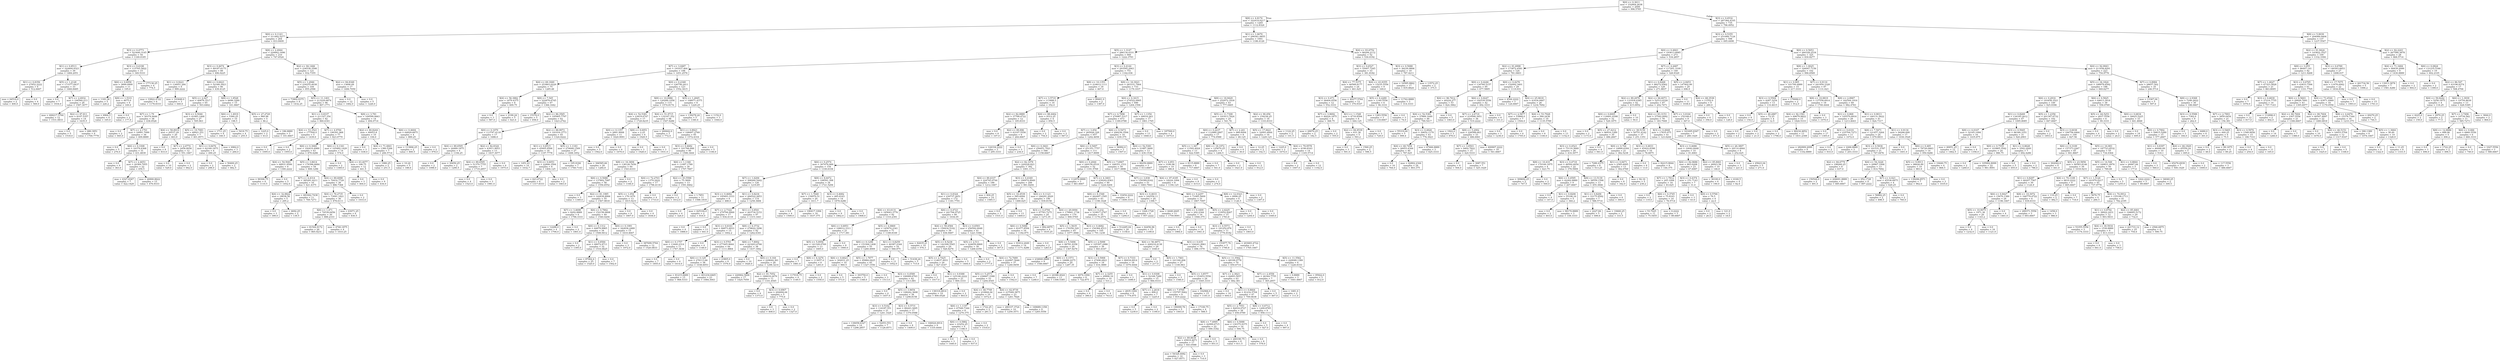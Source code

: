 digraph Tree {
node [shape=box] ;
0 [label="X[0] <= 0.3611\nmse = 332804.2638\nsamples = 2000\nvalue = 996.5785"] ;
1 [label="X[8] <= 4.8174\nmse = 322419.0217\nsamples = 1265\nvalue = 1112.8324"] ;
0 -> 1 [labeldistance=2.5, labelangle=45, headlabel="True"] ;
2 [label="X[0] <= 0.1143\nmse = 311482.5277\nsamples = 264\nvalue = 833.8409"] ;
1 -> 2 ;
3 [label="X[3] <= 0.4773\nmse = 523440.3145\nsamples = 54\nvalue = 1169.0185"] ;
2 -> 3 ;
4 [label="X[1] <= 0.8513\nmse = 322604.9323\nsamples = 39\nvalue = 1484.2051"] ;
3 -> 4 ;
5 [label="X[1] <= 0.8356\nmse = 27852.2222\nsamples = 6\nvalue = 512.6667"] ;
4 -> 5 ;
6 [label="mse = 64516.0\nsamples = 2\nvalue = 400.0"] ;
5 -> 6 ;
7 [label="mse = 0.0\nsamples = 4\nvalue = 569.0"] ;
5 -> 7 ;
8 [label="X[5] <= 1.2128\nmse = 173377.6437\nsamples = 33\nvalue = 1660.8485"] ;
4 -> 8 ;
9 [label="mse = 0.0\nsamples = 7\nvalue = 1934.0"] ;
8 -> 9 ;
10 [label="X[7] <= 2.6932\nmse = 194560.213\nsamples = 26\nvalue = 1587.3077"] ;
8 -> 10 ;
11 [label="mse = 406217.5764\nsamples = 12\nvalue = 1531.0833"] ;
10 -> 11 ;
12 [label="X[2] <= 87.811\nmse = 8107.5357\nsamples = 14\nvalue = 1635.5"] ;
10 -> 12 ;
13 [label="mse = 0.0\nsamples = 5\nvalue = 1518.0"] ;
12 -> 13 ;
14 [label="mse = 680.3951\nsamples = 9\nvalue = 1700.7778"] ;
12 -> 14 ;
15 [label="X[3] <= 0.6198\nmse = 115765.5822\nsamples = 15\nvalue = 349.5333"] ;
3 -> 15 ;
16 [label="X[6] <= 0.6958\nmse = 3899.0909\nsamples = 11\nvalue = 195.0"] ;
15 -> 16 ;
17 [label="mse = 1183.36\nsamples = 5\nvalue = 226.2"] ;
16 -> 17 ;
18 [label="X[8] <= 1.5331\nmse = 4675.0\nsamples = 6\nvalue = 169.0"] ;
16 -> 18 ;
19 [label="mse = 6964.5\nsamples = 4\nvalue = 165.0"] ;
18 -> 19 ;
20 [label="mse = 0.0\nsamples = 2\nvalue = 177.0"] ;
18 -> 20 ;
21 [label="mse = 177130.25\nsamples = 4\nvalue = 774.5"] ;
15 -> 21 ;
22 [label="X[8] <= 2.4944\nmse = 220662.1696\nsamples = 210\nvalue = 747.6524"] ;
2 -> 22 ;
23 [label="X[3] <= 0.4674\nmse = 89187.6175\nsamples = 89\nvalue = 496.0225"] ;
22 -> 23 ;
24 [label="X[1] <= 0.9221\nmse = 134951.284\nsamples = 9\nvalue = 999.2222"] ;
23 -> 24 ;
25 [label="mse = 33822.4722\nsamples = 6\nvalue = 1178.8333"] ;
24 -> 25 ;
26 [label="mse = 143648.0\nsamples = 3\nvalue = 640.0"] ;
24 -> 26 ;
27 [label="X[6] <= 0.6623\nmse = 52348.3923\nsamples = 80\nvalue = 439.4125"] ;
23 -> 27 ;
28 [label="X[5] <= 2.627\nmse = 40878.3517\nsamples = 65\nvalue = 503.6462"] ;
27 -> 28 ;
29 [label="X[7] <= 1.79\nmse = 30374.9446\nsamples = 38\nvalue = 438.0526"] ;
28 -> 29 ;
30 [label="mse = 0.0\nsamples = 2\nvalue = 945.0"] ;
29 -> 30 ;
31 [label="X[7] <= 2.1701\nmse = 16991.7099\nsamples = 36\nvalue = 409.8889"] ;
29 -> 31 ;
32 [label="mse = 0.0\nsamples = 5\nvalue = 276.0"] ;
31 -> 32 ;
33 [label="X[6] <= 0.3308\nmse = 16374.6368\nsamples = 31\nvalue = 431.4839"] ;
31 -> 33 ;
34 [label="mse = 0.0\nsamples = 9\nvalue = 363.0"] ;
33 -> 34 ;
35 [label="X[7] <= 2.4653\nmse = 20369.7955\nsamples = 22\nvalue = 459.5"] ;
33 -> 35 ;
36 [label="mse = 4327.8367\nsamples = 7\nvalue = 422.1429"] ;
35 -> 36 ;
37 [label="mse = 26900.8622\nsamples = 15\nvalue = 476.9333"] ;
35 -> 37 ;
38 [label="X[3] <= 0.5046\nmse = 41083.1468\nsamples = 27\nvalue = 595.963"] ;
28 -> 38 ;
39 [label="X[4] <= 58.8919\nmse = 20537.29\nsamples = 20\nvalue = 663.9"] ;
38 -> 39 ;
40 [label="mse = 0.0\nsamples = 8\nvalue = 833.0"] ;
39 -> 40 ;
41 [label="X[7] <= 2.6774\nmse = 2456.8056\nsamples = 12\nvalue = 551.1667"] ;
39 -> 41 ;
42 [label="mse = 0.0\nsamples = 10\nvalue = 529.0"] ;
41 -> 42 ;
43 [label="mse = 0.0\nsamples = 2\nvalue = 662.0"] ;
41 -> 43 ;
44 [label="X[5] <= 19.7083\nmse = 48921.551\nsamples = 7\nvalue = 401.8571"] ;
38 -> 44 ;
45 [label="X[1] <= 0.8476\nmse = 62160.1875\nsamples = 4\nvalue = 490.25"] ;
44 -> 45 ;
46 [label="mse = 0.0\nsamples = 2\nvalue = 298.0"] ;
45 -> 46 ;
47 [label="mse = 50400.25\nsamples = 2\nvalue = 682.5"] ;
45 -> 47 ;
48 [label="mse = 6962.0\nsamples = 3\nvalue = 284.0"] ;
44 -> 48 ;
49 [label="X[8] <= 1.8528\nmse = 6696.3289\nsamples = 15\nvalue = 161.0667"] ;
27 -> 49 ;
50 [label="X[6] <= 1.4919\nmse = 5360.25\nsamples = 10\nvalue = 198.5"] ;
49 -> 50 ;
51 [label="mse = 1711.25\nsamples = 6\nvalue = 160.5"] ;
50 -> 51 ;
52 [label="mse = 5418.75\nsamples = 4\nvalue = 255.5"] ;
50 -> 52 ;
53 [label="X[5] <= 27.2729\nmse = 960.96\nsamples = 5\nvalue = 86.2"] ;
49 -> 53 ;
54 [label="mse = 1225.0\nsamples = 2\nvalue = 63.0"] ;
53 -> 54 ;
55 [label="mse = 186.8889\nsamples = 3\nvalue = 101.6667"] ;
53 -> 55 ;
56 [label="X[2] <= 94.1466\nmse = 236538.3598\nsamples = 121\nvalue = 932.7355"] ;
22 -> 56 ;
57 [label="X[5] <= 1.2946\nmse = 230255.4038\nsamples = 104\nvalue = 855.2596"] ;
56 -> 57 ;
58 [label="mse = 73902.9375\nsamples = 8\nvalue = 1432.25"] ;
57 -> 58 ;
59 [label="X[5] <= 11.1401\nmse = 213229.6874\nsamples = 96\nvalue = 807.1771"] ;
57 -> 59 ;
60 [label="X[1] <= 0.8337\nmse = 211327.354\nsamples = 82\nvalue = 860.6341"] ;
59 -> 60 ;
61 [label="X[4] <= 53.3521\nmse = 177504.0\nsamples = 5\nvalue = 1439.0"] ;
60 -> 61 ;
62 [label="mse = 0.0\nsamples = 3\nvalue = 1095.0"] ;
61 -> 62 ;
63 [label="mse = 0.0\nsamples = 2\nvalue = 1955.0"] ;
61 -> 63 ;
64 [label="X[7] <= 4.9784\nmse = 190391.968\nsamples = 77\nvalue = 823.0779"] ;
60 -> 64 ;
65 [label="X[6] <= 0.3069\nmse = 192410.4989\nsamples = 63\nvalue = 878.4286"] ;
64 -> 65 ;
66 [label="X[4] <= 54.5041\nmse = 68931.9506\nsamples = 9\nvalue = 1300.2222"] ;
65 -> 66 ;
67 [label="mse = 90306.75\nsamples = 4\nvalue = 1110.5"] ;
66 -> 67 ;
68 [label="mse = 0.0\nsamples = 5\nvalue = 1452.0"] ;
66 -> 68 ;
69 [label="X[5] <= 3.8614\nmse = 178396.6684\nsamples = 54\nvalue = 808.1296"] ;
65 -> 69 ;
70 [label="X[7] <= 4.4314\nmse = 385281.6211\nsamples = 16\nvalue = 621.4375"] ;
69 -> 70 ;
71 [label="X[4] <= 32.8822\nmse = 18038.56\nsamples = 5\nvalue = 295.2"] ;
70 -> 71 ;
72 [label="mse = 0.0\nsamples = 3\nvalue = 399.0"] ;
71 -> 72 ;
73 [label="mse = 4692.25\nsamples = 2\nvalue = 139.5"] ;
71 -> 73 ;
74 [label="mse = 481842.7438\nsamples = 11\nvalue = 769.7273"] ;
70 -> 74 ;
75 [label="X[4] <= 89.6098\nmse = 70432.7729\nsamples = 38\nvalue = 886.7368"] ;
69 -> 75 ;
76 [label="X[4] <= 76.2735\nmse = 73091.1821\nsamples = 36\nvalue = 878.6111"] ;
75 -> 76 ;
77 [label="X[6] <= 1.471\nmse = 74539.6456\nsamples = 30\nvalue = 888.2333"] ;
76 -> 77 ;
78 [label="mse = 81544.9172\nsamples = 26\nvalue = 865.9231"] ;
77 -> 78 ;
79 [label="mse = 4740.1875\nsamples = 4\nvalue = 1033.25"] ;
77 -> 79 ;
80 [label="mse = 63071.25\nsamples = 6\nvalue = 830.5"] ;
76 -> 80 ;
81 [label="mse = 0.0\nsamples = 2\nvalue = 1033.0"] ;
75 -> 81 ;
82 [label="X[6] <= 0.1341\nmse = 105482.1429\nsamples = 14\nvalue = 574.0"] ;
64 -> 82 ;
83 [label="mse = 0.0\nsamples = 2\nvalue = 1369.0"] ;
82 -> 83 ;
84 [label="X[4] <= 63.4077\nmse = 168.75\nsamples = 12\nvalue = 441.5"] ;
82 -> 84 ;
85 [label="mse = 0.0\nsamples = 3\nvalue = 464.0"] ;
84 -> 85 ;
86 [label="mse = 0.0\nsamples = 9\nvalue = 434.0"] ;
84 -> 86 ;
87 [label="X[8] <= 3.781\nmse = 109599.0663\nsamples = 14\nvalue = 494.0714"] ;
59 -> 87 ;
88 [label="X[2] <= 80.8244\nmse = 40053.8\nsamples = 10\nvalue = 336.0"] ;
87 -> 88 ;
89 [label="mse = 0.0\nsamples = 3\nvalue = 638.0"] ;
88 -> 89 ;
90 [label="X[4] <= 71.6841\nmse = 1380.5306\nsamples = 7\nvalue = 206.5714"] ;
88 -> 90 ;
91 [label="mse = 1980.25\nsamples = 2\nvalue = 251.5"] ;
90 -> 91 ;
92 [label="mse = 10.24\nsamples = 5\nvalue = 188.6"] ;
90 -> 92 ;
93 [label="X[6] <= 0.4604\nmse = 64829.6875\nsamples = 4\nvalue = 889.25"] ;
87 -> 93 ;
94 [label="mse = 113906.25\nsamples = 2\nvalue = 800.5"] ;
93 -> 94 ;
95 [label="mse = 0.0\nsamples = 2\nvalue = 978.0"] ;
93 -> 95 ;
96 [label="X[2] <= 94.8348\nmse = 13606.09\nsamples = 17\nvalue = 1406.7059"] ;
56 -> 96 ;
97 [label="mse = 0.0\nsamples = 12\nvalue = 1482.0"] ;
96 -> 97 ;
98 [label="mse = 0.0\nsamples = 5\nvalue = 1226.0"] ;
96 -> 98 ;
99 [label="X[1] <= 1.0679\nmse = 299361.0855\nsamples = 1001\nvalue = 1186.4126"] ;
1 -> 99 ;
100 [label="X[5] <= 1.3147\nmse = 286134.0331\nsamples = 949\nvalue = 1222.3793"] ;
99 -> 100 ;
101 [label="X[7] <= 3.0487\nmse = 191637.464\nsamples = 198\nvalue = 1451.2576"] ;
100 -> 101 ;
102 [label="X[4] <= 69.1849\nmse = 253803.0229\nsamples = 75\nvalue = 1285.48"] ;
101 -> 102 ;
103 [label="X[4] <= 56.3882\nmse = 1679.4375\nsamples = 8\nvalue = 609.75"] ;
102 -> 103 ;
104 [label="mse = 0.0\nsamples = 3\nvalue = 587.0"] ;
103 -> 104 ;
105 [label="mse = 2190.24\nsamples = 5\nvalue = 623.4"] ;
103 -> 105 ;
106 [label="X[8] <= 7.545\nmse = 222876.6745\nsamples = 67\nvalue = 1366.1642"] ;
102 -> 106 ;
107 [label="mse = 15376.0\nsamples = 5\nvalue = 658.0"] ;
106 -> 107 ;
108 [label="X[2] <= 86.3565\nmse = 195905.7797\nsamples = 62\nvalue = 1423.2742"] ;
106 -> 108 ;
109 [label="X[0] <= 0.1979\nmse = 113747.4118\nsamples = 17\nvalue = 1686.0"] ;
108 -> 109 ;
110 [label="X[4] <= 89.6595\nmse = 24489.1875\nsamples = 4\nvalue = 1194.25"] ;
109 -> 110 ;
111 [label="mse = 0.0\nsamples = 2\nvalue = 1098.0"] ;
110 -> 111 ;
112 [label="mse = 30450.25\nsamples = 2\nvalue = 1290.5"] ;
110 -> 112 ;
113 [label="X[2] <= 82.8324\nmse = 43911.9053\nsamples = 13\nvalue = 1837.3077"] ;
109 -> 113 ;
114 [label="X[4] <= 89.6595\nmse = 51370.7755\nsamples = 7\nvalue = 1719.2857"] ;
113 -> 114 ;
115 [label="mse = 0.0\nsamples = 4\nvalue = 1523.0"] ;
114 -> 115 ;
116 [label="mse = 0.0\nsamples = 3\nvalue = 1981.0"] ;
114 -> 116 ;
117 [label="mse = 0.0\nsamples = 6\nvalue = 1975.0"] ;
113 -> 117 ;
118 [label="X[2] <= 88.9973\nmse = 191016.3773\nsamples = 45\nvalue = 1324.0222"] ;
108 -> 118 ;
119 [label="X[1] <= 0.8515\nmse = 45005.9506\nsamples = 18\nvalue = 1197.7778"] ;
118 -> 119 ;
120 [label="mse = 1451.61\nsamples = 10\nvalue = 1032.7"] ;
119 -> 120 ;
121 [label="X[3] <= 0.6053\nmse = 22806.3594\nsamples = 8\nvalue = 1404.125"] ;
119 -> 121 ;
122 [label="mse = 623.4722\nsamples = 6\nvalue = 1317.8333"] ;
121 -> 122 ;
123 [label="mse = 0.0\nsamples = 2\nvalue = 1663.0"] ;
121 -> 123 ;
124 [label="X[5] <= 1.1183\nmse = 270648.1509\nsamples = 27\nvalue = 1408.1852"] ;
118 -> 124 ;
125 [label="mse = 195.9184\nsamples = 7\nvalue = 1760.7143"] ;
124 -> 125 ;
126 [label="mse = 306585.66\nsamples = 20\nvalue = 1284.8"] ;
124 -> 126 ;
127 [label="X[0] <= 0.2348\nmse = 126756.2411\nsamples = 123\nvalue = 1552.3415"] ;
101 -> 127 ;
128 [label="X[8] <= 10.0986\nmse = 120289.1058\nsamples = 115\nvalue = 1574.8174"] ;
127 -> 128 ;
129 [label="X[4] <= 52.5381\nmse = 23619.6747\nsamples = 17\nvalue = 1729.8235"] ;
128 -> 129 ;
130 [label="X[0] <= 0.1357\nmse = 2891.9008\nsamples = 11\nvalue = 1620.9091"] ;
129 -> 130 ;
131 [label="mse = 0.0\nsamples = 5\nvalue = 1562.0"] ;
130 -> 131 ;
132 [label="mse = 0.0\nsamples = 6\nvalue = 1670.0"] ;
130 -> 132 ;
133 [label="X[8] <= 9.6951\nmse = 2.25\nsamples = 6\nvalue = 1929.5"] ;
129 -> 133 ;
134 [label="mse = 0.0\nsamples = 3\nvalue = 1928.0"] ;
133 -> 134 ;
135 [label="mse = 0.0\nsamples = 3\nvalue = 1931.0"] ;
133 -> 135 ;
136 [label="X[4] <= 51.9715\nmse = 132167.352\nsamples = 98\nvalue = 1547.9286"] ;
128 -> 136 ;
137 [label="mse = 260642.0\nsamples = 3\nvalue = 772.0"] ;
136 -> 137 ;
138 [label="X[1] <= 0.8923\nmse = 108497.2769\nsamples = 95\nvalue = 1572.4316"] ;
136 -> 138 ;
139 [label="X[3] <= 0.4682\nmse = 101766.848\nsamples = 90\nvalue = 1598.3444"] ;
138 -> 139 ;
140 [label="X[8] <= 16.3694\nmse = 138126.7656\nsamples = 60\nvalue = 1543.6333"] ;
139 -> 140 ;
141 [label="X[6] <= 0.5088\nmse = 137802.7087\nsamples = 58\nvalue = 1556.6552"] ;
140 -> 141 ;
142 [label="mse = 0.0\nsamples = 3\nvalue = 1349.0"] ;
141 -> 142 ;
143 [label="X[2] <= 81.1985\nmse = 142838.8906\nsamples = 55\nvalue = 1567.9818"] ;
141 -> 143 ;
144 [label="X[7] <= 3.4698\nmse = 8202.8889\nsamples = 6\nvalue = 1796.3333"] ;
143 -> 144 ;
145 [label="mse = 12288.0\nsamples = 4\nvalue = 1794.0"] ;
144 -> 145 ;
146 [label="mse = 0.0\nsamples = 2\nvalue = 1801.0"] ;
144 -> 146 ;
147 [label="X[6] <= 0.7862\nmse = 152158.0608\nsamples = 49\nvalue = 1540.0204"] ;
143 -> 147 ;
148 [label="X[0] <= 0.1312\nmse = 64879.9965\nsamples = 34\nvalue = 1508.9412"] ;
147 -> 148 ;
149 [label="mse = 0.0\nsamples = 2\nvalue = 1395.0"] ;
148 -> 149 ;
150 [label="X[1] <= 0.8584\nmse = 68072.8711\nsamples = 32\nvalue = 1516.0625"] ;
148 -> 150 ;
151 [label="mse = 87062.4\nsamples = 25\nvalue = 1520.0"] ;
150 -> 151 ;
152 [label="mse = 0.0\nsamples = 7\nvalue = 1502.0"] ;
150 -> 152 ;
153 [label="X[0] <= 0.1991\nmse = 342836.2489\nsamples = 15\nvalue = 1610.4667"] ;
147 -> 153 ;
154 [label="mse = 0.0\nsamples = 3\nvalue = 1972.0"] ;
153 -> 154 ;
155 [label="mse = 387699.5764\nsamples = 12\nvalue = 1520.0833"] ;
153 -> 155 ;
156 [label="mse = 0.0\nsamples = 2\nvalue = 1166.0"] ;
140 -> 156 ;
157 [label="X[6] <= 1.1346\nmse = 11087.1789\nsamples = 30\nvalue = 1707.7667"] ;
139 -> 157 ;
158 [label="X[4] <= 72.2703\nmse = 1374.2422\nsamples = 17\nvalue = 1796.4118"] ;
157 -> 158 ;
159 [label="X[5] <= 1.054\nmse = 179.1479\nsamples = 13\nvalue = 1815.9231"] ;
158 -> 159 ;
160 [label="mse = 0.0\nsamples = 9\nvalue = 1807.0"] ;
159 -> 160 ;
161 [label="mse = 0.0\nsamples = 4\nvalue = 1836.0"] ;
159 -> 161 ;
162 [label="mse = 0.0\nsamples = 4\nvalue = 1733.0"] ;
158 -> 162 ;
163 [label="X[2] <= 93.5596\nmse = 75.3609\nsamples = 13\nvalue = 1591.8462"] ;
157 -> 163 ;
164 [label="mse = 0.0\nsamples = 2\nvalue = 1612.0"] ;
163 -> 164 ;
165 [label="mse = 1.7851\nsamples = 11\nvalue = 1588.1818"] ;
163 -> 165 ;
166 [label="mse = 0.0\nsamples = 5\nvalue = 1106.0"] ;
138 -> 166 ;
167 [label="X[5] <= 1.2845\nmse = 108071.4375\nsamples = 8\nvalue = 1229.25"] ;
127 -> 167 ;
168 [label="mse = 139278.24\nsamples = 5\nvalue = 1340.4"] ;
167 -> 168 ;
169 [label="mse = 1152.0\nsamples = 3\nvalue = 1044.0"] ;
167 -> 169 ;
170 [label="X[3] <= 0.4144\nmse = 293595.2943\nsamples = 751\nvalue = 1162.036"] ;
100 -> 170 ;
171 [label="X[8] <= 10.1353\nmse = 216612.1111\nsamples = 18\nvalue = 467.0"] ;
170 -> 171 ;
172 [label="X[7] <= 3.5719\nmse = 113488.5\nsamples = 16\nvalue = 352.0"] ;
171 -> 172 ;
173 [label="X[2] <= 82.0889\nmse = 37768.4722\nsamples = 12\nvalue = 185.8333"] ;
172 -> 173 ;
174 [label="mse = 0.0\nsamples = 6\nvalue = 107.0"] ;
173 -> 174 ;
175 [label="X[2] <= 89.896\nmse = 63107.5556\nsamples = 6\nvalue = 264.6667"] ;
173 -> 175 ;
176 [label="mse = 124334.2222\nsamples = 3\nvalue = 295.3333"] ;
175 -> 176 ;
177 [label="mse = 0.0\nsamples = 3\nvalue = 234.0"] ;
175 -> 177 ;
178 [label="X[4] <= 88.4462\nmse = 9312.25\nsamples = 4\nvalue = 850.5"] ;
172 -> 178 ;
179 [label="mse = 0.0\nsamples = 2\nvalue = 754.0"] ;
178 -> 179 ;
180 [label="mse = 0.0\nsamples = 2\nvalue = 947.0"] ;
178 -> 180 ;
181 [label="mse = 89401.0\nsamples = 2\nvalue = 1387.0"] ;
171 -> 181 ;
182 [label="X[8] <= 16.3023\nmse = 283331.7464\nsamples = 733\nvalue = 1179.1037"] ;
170 -> 182 ;
183 [label="X[0] <= 0.3415\nmse = 274522.0905\nsamples = 690\nvalue = 1204.1594"] ;
182 -> 183 ;
184 [label="X[7] <= 4.7896\nmse = 270987.5317\nsamples = 673\nvalue = 1189.0788"] ;
183 -> 184 ;
185 [label="X[7] <= 3.454\nmse = 265026.328\nsamples = 657\nvalue = 1202.4658"] ;
184 -> 185 ;
186 [label="X[6] <= 0.3643\nmse = 256451.7021\nsamples = 546\nvalue = 1158.6667"] ;
185 -> 186 ;
187 [label="X[6] <= 0.2574\nmse = 307476.069\nsamples = 154\nvalue = 1330.6104"] ;
186 -> 187 ;
188 [label="X[7] <= 1.6294\nmse = 308260.5442\nsamples = 120\nvalue = 1219.85"] ;
187 -> 188 ;
189 [label="X[3] <= 0.4682\nmse = 195493.3333\nsamples = 6\nvalue = 488.0"] ;
188 -> 189 ;
190 [label="mse = 0.0\nsamples = 4\nvalue = 324.0"] ;
189 -> 190 ;
191 [label="mse = 425104.0\nsamples = 2\nvalue = 816.0"] ;
189 -> 191 ;
192 [label="X[1] <= 0.8234\nmse = 284522.2853\nsamples = 114\nvalue = 1258.3684"] ;
188 -> 192 ;
193 [label="X[7] <= 2.7322\nmse = 279794.0069\nsamples = 17\nvalue = 934.4118"] ;
192 -> 193 ;
194 [label="mse = 0.0\nsamples = 4\nvalue = 1888.0"] ;
193 -> 194 ;
195 [label="mse = 0.0\nsamples = 13\nvalue = 641.0"] ;
193 -> 195 ;
196 [label="X[1] <= 0.8541\nmse = 263734.5153\nsamples = 97\nvalue = 1315.1443"] ;
192 -> 196 ;
197 [label="X[3] <= 0.6163\nmse = 84873.4933\nsamples = 15\nvalue = 1602.2"] ;
196 -> 197 ;
198 [label="X[0] <= 0.1757\nmse = 13440.2314\nsamples = 11\nvalue = 1767.3636"] ;
197 -> 198 ;
199 [label="mse = 0.0\nsamples = 7\nvalue = 1855.0"] ;
198 -> 199 ;
200 [label="mse = 0.0\nsamples = 4\nvalue = 1614.0"] ;
198 -> 200 ;
201 [label="mse = 0.0\nsamples = 4\nvalue = 1148.0"] ;
197 -> 201 ;
202 [label="X[8] <= 6.3732\nmse = 278622.3296\nsamples = 82\nvalue = 1262.6341"] ;
196 -> 202 ;
203 [label="X[3] <= 0.5761\nmse = 277445.9644\nsamples = 44\nvalue = 1111.8864"] ;
202 -> 203 ;
204 [label="X[6] <= 0.129\nmse = 278113.66\nsamples = 38\nvalue = 1038.6053"] ;
203 -> 204 ;
205 [label="mse = 81215.8489\nsamples = 15\nvalue = 968.5333"] ;
204 -> 205 ;
206 [label="mse = 401234.6465\nsamples = 23\nvalue = 1084.3043"] ;
204 -> 206 ;
207 [label="mse = 23805.0\nsamples = 6\nvalue = 1576.0"] ;
203 -> 207 ;
208 [label="X[8] <= 7.8002\nmse = 223203.6766\nsamples = 38\nvalue = 1437.1842"] ;
202 -> 208 ;
209 [label="mse = 0.0\nsamples = 10\nvalue = 1826.0"] ;
208 -> 209 ;
210 [label="X[0] <= 0.164\nmse = 229644.361\nsamples = 28\nvalue = 1298.3214"] ;
208 -> 210 ;
211 [label="mse = 220062.5606\nsamples = 17\nvalue = 1425.7059"] ;
210 -> 211 ;
212 [label="X[2] <= 81.7052\nmse = 180618.2479\nsamples = 11\nvalue = 1101.4545"] ;
210 -> 212 ;
213 [label="mse = 0.0\nsamples = 6\nvalue = 1373.0"] ;
212 -> 213 ;
214 [label="X[3] <= 0.6967\nmse = 202694.64\nsamples = 5\nvalue = 775.6"] ;
212 -> 214 ;
215 [label="mse = 0.0\nsamples = 3\nvalue = 408.0"] ;
214 -> 215 ;
216 [label="mse = 0.0\nsamples = 2\nvalue = 1327.0"] ;
214 -> 216 ;
217 [label="X[8] <= 8.6472\nmse = 108591.308\nsamples = 34\nvalue = 1721.5294"] ;
187 -> 217 ;
218 [label="X[7] <= 1.7648\nmse = 154970.51\nsamples = 20\nvalue = 1611.7"] ;
217 -> 218 ;
219 [label="mse = 0.0\nsamples = 4\nvalue = 1509.0"] ;
218 -> 219 ;
220 [label="mse = 190417.1094\nsamples = 16\nvalue = 1637.375"] ;
218 -> 220 ;
221 [label="X[3] <= 0.4682\nmse = 485.8163\nsamples = 14\nvalue = 1878.4286"] ;
217 -> 221 ;
222 [label="mse = 0.0\nsamples = 9\nvalue = 1862.0"] ;
221 -> 222 ;
223 [label="mse = 0.0\nsamples = 5\nvalue = 1908.0"] ;
221 -> 223 ;
224 [label="X[2] <= 82.1078\nmse = 220228.823\nsamples = 392\nvalue = 1091.1173"] ;
186 -> 224 ;
225 [label="X[4] <= 89.4337\nmse = 224745.0744\nsamples = 186\nvalue = 1212.1667"] ;
224 -> 225 ;
226 [label="X[1] <= 0.8324\nmse = 230737.2651\nsamples = 172\nvalue = 1181.7791"] ;
225 -> 226 ;
227 [label="X[4] <= 63.6131\nmse = 185643.3776\nsamples = 92\nvalue = 1310.2391"] ;
226 -> 227 ;
228 [label="X[6] <= 0.6953\nmse = 108012.3311\nsamples = 21\nvalue = 1717.381"] ;
227 -> 228 ;
229 [label="X[5] <= 5.0956\nmse = 141329.0769\nsamples = 13\nvalue = 1605.0"] ;
228 -> 229 ;
230 [label="mse = 0.0\nsamples = 7\nvalue = 1881.0"] ;
229 -> 230 ;
231 [label="X[8] <= 6.3276\nmse = 113657.0\nsamples = 6\nvalue = 1283.0"] ;
229 -> 231 ;
232 [label="mse = 117018.75\nsamples = 4\nvalue = 1149.5"] ;
231 -> 232 ;
233 [label="mse = 0.0\nsamples = 2\nvalue = 1550.0"] ;
231 -> 233 ;
234 [label="mse = 0.0\nsamples = 8\nvalue = 1900.0"] ;
228 -> 234 ;
235 [label="X[5] <= 4.0869\nmse = 145074.2341\nsamples = 71\nvalue = 1189.8169"] ;
227 -> 235 ;
236 [label="X[0] <= 0.1296\nmse = 153364.1408\nsamples = 55\nvalue = 1260.4909"] ;
235 -> 236 ;
237 [label="X[6] <= 0.6623\nmse = 302031.25\nsamples = 10\nvalue = 960.5"] ;
236 -> 237 ;
238 [label="mse = 0.0\nsamples = 5\nvalue = 573.0"] ;
237 -> 238 ;
239 [label="mse = 303750.0\nsamples = 5\nvalue = 1348.0"] ;
237 -> 239 ;
240 [label="X[5] <= 1.7877\nmse = 95884.0425\nsamples = 45\nvalue = 1327.1556"] ;
236 -> 240 ;
241 [label="mse = 0.0\nsamples = 3\nvalue = 1513.0"] ;
240 -> 241 ;
242 [label="X[3] <= 0.4589\nmse = 100089.6763\nsamples = 42\nvalue = 1313.881"] ;
240 -> 242 ;
243 [label="mse = 0.0\nsamples = 4\nvalue = 1457.0"] ;
242 -> 243 ;
244 [label="X[5] <= 3.9654\nmse = 108242.3608\nsamples = 38\nvalue = 1298.8158"] ;
242 -> 244 ;
245 [label="X[3] <= 0.5162\nmse = 116187.551\nsamples = 21\nvalue = 1241.1429"] ;
244 -> 245 ;
246 [label="mse = 138458.6327\nsamples = 14\nvalue = 1298.2857"] ;
245 -> 246 ;
247 [label="mse = 52053.551\nsamples = 7\nvalue = 1126.8571"] ;
245 -> 247 ;
248 [label="X[3] <= 0.5731\nmse = 89243.3495\nsamples = 17\nvalue = 1370.0588"] ;
244 -> 248 ;
249 [label="mse = 0.0\nsamples = 8\nvalue = 1409.0"] ;
248 -> 249 ;
250 [label="mse = 166024.6914\nsamples = 9\nvalue = 1335.4444"] ;
248 -> 250 ;
251 [label="X[1] <= 0.8259\nmse = 40387.2344\nsamples = 16\nvalue = 946.875"] ;
235 -> 251 ;
252 [label="mse = 0.0\nsamples = 11\nvalue = 1052.0"] ;
251 -> 252 ;
253 [label="mse = 51438.24\nsamples = 5\nvalue = 715.6"] ;
251 -> 253 ;
254 [label="X[6] <= 0.4723\nmse = 241794.0725\nsamples = 80\nvalue = 1034.05"] ;
226 -> 254 ;
255 [label="X[4] <= 59.4584\nmse = 150434.5102\nsamples = 39\nvalue = 836.9487"] ;
254 -> 255 ;
256 [label="mse = 82635.21\nsamples = 10\nvalue = 576.3"] ;
255 -> 256 ;
257 [label="X[5] <= 8.5238\nmse = 142308.5565\nsamples = 29\nvalue = 926.8276"] ;
255 -> 257 ;
258 [label="X[5] <= 2.7425\nmse = 114637.4931\nsamples = 24\nvalue = 827.4167"] ;
257 -> 258 ;
259 [label="mse = 0.0\nsamples = 3\nvalue = 1017.0"] ;
258 -> 259 ;
260 [label="X[1] <= 0.9388\nmse = 125146.2222\nsamples = 21\nvalue = 800.3333"] ;
258 -> 260 ;
261 [label="mse = 138318.6814\nsamples = 19\nvalue = 800.0526"] ;
260 -> 261 ;
262 [label="mse = 0.0\nsamples = 2\nvalue = 803.0"] ;
260 -> 262 ;
263 [label="mse = 0.0\nsamples = 5\nvalue = 1404.0"] ;
257 -> 263 ;
264 [label="X[3] <= 0.6593\nmse = 256592.0048\nsamples = 41\nvalue = 1221.5366"] ;
254 -> 264 ;
265 [label="X[5] <= 2.511\nmse = 224659.8869\nsamples = 39\nvalue = 1268.4359"] ;
264 -> 265 ;
266 [label="mse = 0.0\nsamples = 2\nvalue = 1777.0"] ;
265 -> 266 ;
267 [label="X[4] <= 72.7689\nmse = 222067.5646\nsamples = 37\nvalue = 1240.9459"] ;
265 -> 267 ;
268 [label="X[5] <= 5.2573\nmse = 236667.3388\nsamples = 33\nvalue = 1204.4545"] ;
267 -> 268 ;
269 [label="X[4] <= 46.7749\nmse = 210844.04\nsamples = 10\nvalue = 1072.6"] ;
268 -> 269 ;
270 [label="X[6] <= 1.1197\nmse = 67549.7344\nsamples = 8\nvalue = 1270.375"] ;
269 -> 270 ;
271 [label="X[6] <= 0.5882\nmse = 63252.25\nsamples = 6\nvalue = 1188.5"] ;
270 -> 271 ;
272 [label="mse = 0.0\nsamples = 3\nvalue = 1440.0"] ;
271 -> 272 ;
273 [label="mse = 0.0\nsamples = 3\nvalue = 937.0"] ;
271 -> 273 ;
274 [label="mse = 0.0\nsamples = 2\nvalue = 1516.0"] ;
270 -> 274 ;
275 [label="mse = 1722.25\nsamples = 2\nvalue = 281.5"] ;
269 -> 275 ;
276 [label="X[4] <= 62.8739\nmse = 237049.3875\nsamples = 23\nvalue = 1261.7826"] ;
268 -> 276 ;
277 [label="mse = 280337.3724\nsamples = 14\nvalue = 1259.3571"] ;
276 -> 277 ;
278 [label="mse = 169689.1358\nsamples = 9\nvalue = 1265.5556"] ;
276 -> 278 ;
279 [label="mse = 0.0\nsamples = 4\nvalue = 1542.0"] ;
267 -> 279 ;
280 [label="mse = 0.0\nsamples = 2\nvalue = 307.0"] ;
264 -> 280 ;
281 [label="mse = 404.25\nsamples = 14\nvalue = 1585.5"] ;
225 -> 281 ;
282 [label="X[3] <= 0.4349\nmse = 190974.8949\nsamples = 206\nvalue = 981.8204"] ;
224 -> 282 ;
283 [label="X[5] <= 16.4539\nmse = 585.6094\nsamples = 16\nvalue = 1480.625"] ;
282 -> 283 ;
284 [label="mse = 0.0\nsamples = 3\nvalue = 1531.0"] ;
283 -> 284 ;
285 [label="mse = 0.0\nsamples = 13\nvalue = 1469.0"] ;
283 -> 285 ;
286 [label="X[0] <= 0.1123\nmse = 184291.2029\nsamples = 190\nvalue = 939.8158"] ;
282 -> 286 ;
287 [label="X[3] <= 0.4794\nmse = 97783.7275\nsamples = 20\nvalue = 1273.35"] ;
286 -> 287 ;
288 [label="X[6] <= 0.5088\nmse = 81077.8594\nsamples = 16\nvalue = 1182.875"] ;
287 -> 288 ;
289 [label="mse = 91612.2449\nsamples = 14\nvalue = 1171.4286"] ;
288 -> 289 ;
290 [label="mse = 0.0\nsamples = 2\nvalue = 1263.0"] ;
288 -> 290 ;
291 [label="mse = 892.6875\nsamples = 4\nvalue = 1635.25"] ;
287 -> 291 ;
292 [label="X[4] <= 29.0094\nmse = 179841.1736\nsamples = 170\nvalue = 900.5765"] ;
286 -> 292 ;
293 [label="X[5] <= 1.5635\nmse = 170350.329\nsamples = 65\nvalue = 1077.3846"] ;
292 -> 293 ;
294 [label="X[8] <= 5.5496\nmse = 98781.9358\nsamples = 29\nvalue = 1367.8276"] ;
293 -> 294 ;
295 [label="mse = 234840.8889\nsamples = 9\nvalue = 1546.6667"] ;
294 -> 295 ;
296 [label="X[0] <= 0.1573\nmse = 16686.2275\nsamples = 20\nvalue = 1287.35"] ;
294 -> 296 ;
297 [label="mse = 0.0\nsamples = 7\nvalue = 1248.0"] ;
296 -> 297 ;
298 [label="mse = 24388.4024\nsamples = 13\nvalue = 1308.5385"] ;
296 -> 298 ;
299 [label="X[5] <= 2.5098\nmse = 105307.2986\nsamples = 36\nvalue = 843.4167"] ;
293 -> 299 ;
300 [label="X[3] <= 0.5908\nmse = 27496.6821\nsamples = 18\nvalue = 616.3889"] ;
299 -> 300 ;
301 [label="mse = 4074.1094\nsamples = 8\nvalue = 722.875"] ;
300 -> 301 ;
302 [label="X[7] <= 2.3255\nmse = 29906.16\nsamples = 10\nvalue = 531.2"] ;
300 -> 302 ;
303 [label="mse = 0.0\nsamples = 6\nvalue = 390.0"] ;
302 -> 303 ;
304 [label="mse = 0.0\nsamples = 4\nvalue = 743.0"] ;
302 -> 304 ;
305 [label="X[7] <= 0.7333\nmse = 80034.6914\nsamples = 18\nvalue = 1070.4444"] ;
299 -> 305 ;
306 [label="mse = 0.0\nsamples = 3\nvalue = 1498.0"] ;
305 -> 306 ;
307 [label="X[1] <= 0.9308\nmse = 52168.7289\nsamples = 15\nvalue = 984.9333"] ;
305 -> 307 ;
308 [label="mse = 2835.1094\nsamples = 8\nvalue = 774.875"] ;
307 -> 308 ;
309 [label="X[7] <= 2.2618\nmse = 490.0\nsamples = 7\nvalue = 1225.0"] ;
307 -> 309 ;
310 [label="mse = 0.0\nsamples = 5\nvalue = 1239.0"] ;
309 -> 310 ;
311 [label="mse = 0.0\nsamples = 2\nvalue = 1190.0"] ;
309 -> 311 ;
312 [label="X[3] <= 0.4682\nmse = 154384.4513\nsamples = 105\nvalue = 791.1238"] ;
292 -> 312 ;
313 [label="X[4] <= 56.4873\nmse = 200218.4138\nsamples = 29\nvalue = 1040.0"] ;
312 -> 313 ;
314 [label="mse = 0.0\nsamples = 2\nvalue = 217.0"] ;
313 -> 314 ;
315 [label="X[5] <= 1.7461\nmse = 161160.406\nsamples = 27\nvalue = 1100.963"] ;
313 -> 315 ;
316 [label="mse = 0.0\nsamples = 3\nvalue = 1546.0"] ;
315 -> 316 ;
317 [label="X[5] <= 3.8577\nmse = 153453.5556\nsamples = 24\nvalue = 1045.3333"] ;
315 -> 317 ;
318 [label="X[8] <= 7.9769\nmse = 155797.5062\nsamples = 9\nvalue = 819.2222"] ;
317 -> 318 ;
319 [label="mse = 190099.76\nsamples = 5\nvalue = 1003.8"] ;
318 -> 319 ;
320 [label="mse = 17100.75\nsamples = 4\nvalue = 588.5"] ;
318 -> 320 ;
321 [label="mse = 102966.0\nsamples = 15\nvalue = 1181.0"] ;
317 -> 321 ;
322 [label="X[3] <= 0.635\nmse = 104241.8961\nsamples = 76\nvalue = 696.1579"] ;
312 -> 322 ;
323 [label="X[5] <= 11.5562\nmse = 68108.0778\nsamples = 70\nvalue = 650.6714"] ;
322 -> 323 ;
324 [label="X[7] <= 2.3823\nmse = 62693.5057\nsamples = 63\nvalue = 682.381"] ;
323 -> 324 ;
325 [label="mse = 0.0\nsamples = 16\nvalue = 604.0"] ;
324 -> 325 ;
326 [label="X[1] <= 0.8664\nmse = 81232.5704\nsamples = 47\nvalue = 709.0638"] ;
324 -> 326 ;
327 [label="X[5] <= 2.7553\nmse = 82016.0727\nsamples = 38\nvalue = 650.0789"] ;
326 -> 327 ;
328 [label="X[8] <= 7.4995\nmse = 42999.6715\nsamples = 22\nvalue = 690.3182"] ;
327 -> 328 ;
329 [label="X[2] <= 89.8639\nmse = 45819.4671\nsamples = 17\nvalue = 643.0588"] ;
328 -> 329 ;
330 [label="mse = 54328.4082\nsamples = 14\nvalue = 627.8571"] ;
329 -> 330 ;
331 [label="mse = 0.0\nsamples = 3\nvalue = 714.0"] ;
329 -> 331 ;
332 [label="mse = 0.0\nsamples = 5\nvalue = 851.0"] ;
328 -> 332 ;
333 [label="X[6] <= 0.5088\nmse = 130375.9375\nsamples = 16\nvalue = 594.75"] ;
327 -> 333 ;
334 [label="mse = 260190.75\nsamples = 8\nvalue = 611.5"] ;
333 -> 334 ;
335 [label="mse = 0.0\nsamples = 8\nvalue = 578.0"] ;
333 -> 335 ;
336 [label="X[6] <= 0.6712\nmse = 1209.8765\nsamples = 9\nvalue = 958.1111"] ;
326 -> 336 ;
337 [label="mse = 0.0\nsamples = 5\nvalue = 927.0"] ;
336 -> 337 ;
338 [label="mse = 0.0\nsamples = 4\nvalue = 997.0"] ;
336 -> 338 ;
339 [label="X[7] <= 2.4558\nmse = 26344.7755\nsamples = 7\nvalue = 365.2857"] ;
323 -> 339 ;
340 [label="mse = 0.0\nsamples = 5\nvalue = 467.0"] ;
339 -> 340 ;
341 [label="mse = 1681.0\nsamples = 2\nvalue = 111.0"] ;
339 -> 341 ;
342 [label="X[5] <= 11.5562\nmse = 220048.1389\nsamples = 6\nvalue = 1226.8333"] ;
322 -> 342 ;
343 [label="mse = 0.8889\nsamples = 3\nvalue = 1641.6667"] ;
342 -> 343 ;
344 [label="mse = 95922.0\nsamples = 3\nvalue = 812.0"] ;
342 -> 344 ;
345 [label="X[6] <= 0.5497\nmse = 251351.7757\nsamples = 111\nvalue = 1417.9099"] ;
185 -> 345 ;
346 [label="X[0] <= 0.2044\nmse = 249150.0518\nsamples = 52\nvalue = 1191.5769"] ;
345 -> 346 ;
347 [label="mse = 112970.8889\nsamples = 3\nvalue = 661.6667"] ;
346 -> 347 ;
348 [label="X[7] <= 4.3403\nmse = 239242.8363\nsamples = 49\nvalue = 1224.0204"] ;
346 -> 348 ;
349 [label="X[8] <= 8.1548\nmse = 262497.1595\nsamples = 43\nvalue = 1198.1628"] ;
348 -> 349 ;
350 [label="X[0] <= 0.232\nmse = 319917.2767\nsamples = 35\nvalue = 1176.2571"] ;
349 -> 350 ;
351 [label="mse = 512285.04\nsamples = 20\nvalue = 1158.6"] ;
350 -> 351 ;
352 [label="mse = 62456.96\nsamples = 15\nvalue = 1199.8"] ;
350 -> 352 ;
353 [label="mse = 0.0\nsamples = 8\nvalue = 1294.0"] ;
349 -> 353 ;
354 [label="mse = 33454.2222\nsamples = 6\nvalue = 1409.3333"] ;
348 -> 354 ;
355 [label="X[5] <= 7.6967\nmse = 168351.1531\nsamples = 59\nvalue = 1617.3898"] ;
345 -> 355 ;
356 [label="X[7] <= 3.838\nmse = 159389.8162\nsamples = 51\nvalue = 1683.7843"] ;
355 -> 356 ;
357 [label="X[3] <= 0.4633\nmse = 162554.11\nsamples = 20\nvalue = 1398.7"] ;
356 -> 357 ;
358 [label="mse = 1426.1728\nsamples = 9\nvalue = 957.2222"] ;
357 -> 358 ;
359 [label="mse = 4448.2645\nsamples = 11\nvalue = 1759.9091"] ;
357 -> 359 ;
360 [label="X[0] <= 0.2257\nmse = 71085.5609\nsamples = 31\nvalue = 1867.7097"] ;
356 -> 360 ;
361 [label="X[0] <= 0.1609\nmse = 202.2344\nsamples = 16\nvalue = 1946.375"] ;
360 -> 361 ;
362 [label="mse = 0.0\nsamples = 2\nvalue = 1984.0"] ;
361 -> 362 ;
363 [label="mse = 0.0\nsamples = 14\nvalue = 1941.0"] ;
361 -> 363 ;
364 [label="X[5] <= 2.6225\nmse = 133052.8267\nsamples = 15\nvalue = 1783.8"] ;
360 -> 364 ;
365 [label="X[3] <= 0.5573\nmse = 181252.876\nsamples = 11\nvalue = 1776.8182"] ;
364 -> 365 ;
366 [label="mse = 153977.76\nsamples = 5\nvalue = 1790.8"] ;
365 -> 366 ;
367 [label="mse = 203683.4722\nsamples = 6\nvalue = 1765.1667"] ;
365 -> 367 ;
368 [label="mse = 0.0\nsamples = 4\nvalue = 1803.0"] ;
364 -> 368 ;
369 [label="X[4] <= 97.4185\nmse = 18224.1094\nsamples = 8\nvalue = 1194.125"] ;
355 -> 369 ;
370 [label="X[8] <= 12.0323\nmse = 6006.25\nsamples = 6\nvalue = 1126.5"] ;
369 -> 370 ;
371 [label="mse = 0.0\nsamples = 3\nvalue = 1204.0"] ;
370 -> 371 ;
372 [label="mse = 0.0\nsamples = 3\nvalue = 1049.0"] ;
370 -> 372 ;
373 [label="mse = 0.0\nsamples = 2\nvalue = 1397.0"] ;
369 -> 373 ;
374 [label="X[6] <= 0.5473\nmse = 206236.3594\nsamples = 16\nvalue = 639.375"] ;
184 -> 374 ;
375 [label="mse = 36992.0\nsamples = 3\nvalue = 1507.0"] ;
374 -> 375 ;
376 [label="X[4] <= 52.5381\nmse = 31487.3609\nsamples = 13\nvalue = 439.1538"] ;
374 -> 376 ;
377 [label="mse = 86250.8889\nsamples = 3\nvalue = 613.6667"] ;
376 -> 377 ;
378 [label="X[7] <= 4.853\nmse = 3180.96\nsamples = 10\nvalue = 386.8"] ;
376 -> 378 ;
379 [label="mse = 0.0\nsamples = 8\nvalue = 415.0"] ;
378 -> 379 ;
380 [label="mse = 0.0\nsamples = 2\nvalue = 274.0"] ;
378 -> 380 ;
381 [label="X[7] <= 1.1354\nmse = 49016.263\nsamples = 17\nvalue = 1801.1765"] ;
183 -> 381 ;
382 [label="mse = 0.0\nsamples = 13\nvalue = 1840.0"] ;
381 -> 382 ;
383 [label="mse = 187500.0\nsamples = 4\nvalue = 1675.0"] ;
381 -> 383 ;
384 [label="X[8] <= 18.9429\nmse = 252972.1839\nsamples = 43\nvalue = 777.0465"] ;
182 -> 384 ;
385 [label="X[5] <= 11.7308\nmse = 191813.7824\nsamples = 25\nvalue = 541.76"] ;
384 -> 385 ;
386 [label="X[0] <= 0.2237\nmse = 112980.2907\nsamples = 17\nvalue = 774.0588"] ;
385 -> 386 ;
387 [label="X[5] <= 1.367\nmse = 11502.4024\nsamples = 13\nvalue = 622.5385"] ;
386 -> 387 ;
388 [label="mse = 8115.8889\nsamples = 6\nvalue = 717.6667"] ;
387 -> 388 ;
389 [label="mse = 0.0\nsamples = 7\nvalue = 541.0"] ;
387 -> 389 ;
390 [label="X[8] <= 18.1972\nmse = 125670.25\nsamples = 4\nvalue = 1266.5"] ;
386 -> 390 ;
391 [label="mse = 0.0\nsamples = 2\nvalue = 1621.0"] ;
390 -> 391 ;
392 [label="mse = 0.0\nsamples = 2\nvalue = 912.0"] ;
390 -> 392 ;
393 [label="X[7] <= 2.241\nmse = 988.6094\nsamples = 8\nvalue = 48.125"] ;
385 -> 393 ;
394 [label="mse = 0.0\nsamples = 6\nvalue = 30.0"] ;
393 -> 394 ;
395 [label="mse = 12.25\nsamples = 2\nvalue = 102.5"] ;
393 -> 395 ;
396 [label="X[2] <= 90.456\nmse = 154236.25\nsamples = 18\nvalue = 1103.8333"] ;
384 -> 396 ;
397 [label="X[5] <= 17.8421\nmse = 32093.4844\nsamples = 16\nvalue = 1229.125"] ;
396 -> 397 ;
398 [label="mse = 1225.0\nsamples = 2\nvalue = 1674.0"] ;
397 -> 398 ;
399 [label="X[4] <= 79.9578\nmse = 4190.8163\nsamples = 14\nvalue = 1165.5714"] ;
397 -> 399 ;
400 [label="mse = 0.0\nsamples = 2\nvalue = 1007.0"] ;
399 -> 400 ;
401 [label="mse = 0.0\nsamples = 12\nvalue = 1192.0"] ;
399 -> 401 ;
402 [label="mse = 1122.25\nsamples = 2\nvalue = 101.5"] ;
396 -> 402 ;
403 [label="X[4] <= 93.6752\nmse = 86294.2112\nsamples = 52\nvalue = 530.0192"] ;
99 -> 403 ;
404 [label="X[3] <= 0.6527\nmse = 55007.7245\nsamples = 33\nvalue = 381.8182"] ;
403 -> 404 ;
405 [label="X[4] <= 77.5375\nmse = 46568.8177\nsamples = 24\nvalue = 461.625"] ;
404 -> 405 ;
406 [label="X[3] <= 0.473\nmse = 36404.0556\nsamples = 12\nvalue = 552.3333"] ;
405 -> 406 ;
407 [label="X[7] <= 3.9692\nmse = 49224.1875\nsamples = 4\nvalue = 368.75"] ;
406 -> 407 ;
408 [label="mse = 29070.25\nsamples = 2\nvalue = 182.5"] ;
407 -> 408 ;
409 [label="mse = 0.0\nsamples = 2\nvalue = 555.0"] ;
407 -> 409 ;
410 [label="X[1] <= 1.1548\nmse = 4716.8594\nsamples = 8\nvalue = 644.125"] ;
406 -> 410 ;
411 [label="X[2] <= 84.8539\nmse = 631.36\nsamples = 5\nvalue = 593.2"] ;
410 -> 411 ;
412 [label="mse = 0.0\nsamples = 3\nvalue = 591.0"] ;
411 -> 412 ;
413 [label="mse = 1560.25\nsamples = 2\nvalue = 596.5"] ;
411 -> 413 ;
414 [label="mse = 0.0\nsamples = 3\nvalue = 729.0"] ;
410 -> 414 ;
415 [label="mse = 40277.5764\nsamples = 12\nvalue = 370.9167"] ;
405 -> 415 ;
416 [label="X[4] <= 43.9355\nmse = 15235.5556\nsamples = 9\nvalue = 169.0"] ;
404 -> 416 ;
417 [label="X[5] <= 6.2289\nmse = 1140.5556\nsamples = 6\nvalue = 96.3333"] ;
416 -> 417 ;
418 [label="mse = 1283.5556\nsamples = 3\nvalue = 118.6667"] ;
417 -> 418 ;
419 [label="mse = 0.0\nsamples = 3\nvalue = 74.0"] ;
417 -> 419 ;
420 [label="mse = 11742.8889\nsamples = 3\nvalue = 314.3333"] ;
416 -> 420 ;
421 [label="X[3] <= 0.5088\nmse = 36230.9806\nsamples = 19\nvalue = 787.4211"] ;
403 -> 421 ;
422 [label="mse = 16585.9862\nsamples = 17\nvalue = 835.8824"] ;
421 -> 422 ;
423 [label="mse = 13572.25\nsamples = 2\nvalue = 375.5"] ;
421 -> 423 ;
424 [label="X[3] <= 0.6532\nmse = 287384.4105\nsamples = 735\nvalue = 796.4952"] ;
0 -> 424 [labeldistance=2.5, labelangle=-45, headlabel="False"] ;
425 [label="X[3] <= 0.5355\nmse = 251689.7124\nsamples = 598\nvalue = 695.4498"] ;
424 -> 425 ;
426 [label="X[0] <= 0.4843\nmse = 193613.8085\nsamples = 273\nvalue = 534.2857"] ;
425 -> 426 ;
427 [label="X[2] <= 91.6998\nmse = 173872.4581\nsamples = 124\nvalue = 781.0403"] ;
426 -> 427 ;
428 [label="X[0] <= 0.4246\nmse = 134760.5157\nsamples = 95\nvalue = 677.5895"] ;
427 -> 428 ;
429 [label="X[4] <= 96.7612\nmse = 40224.277\nsamples = 53\nvalue = 824.3962"] ;
428 -> 429 ;
430 [label="X[4] <= 52.5381\nmse = 37866.1649\nsamples = 48\nvalue = 799.5417"] ;
429 -> 430 ;
431 [label="mse = 55319.04\nsamples = 5\nvalue = 999.4"] ;
430 -> 431 ;
432 [label="X[3] <= 0.4826\nmse = 30652.1179\nsamples = 43\nvalue = 776.3023"] ;
430 -> 432 ;
433 [label="X[4] <= 60.7454\nmse = 26053.4344\nsamples = 40\nvalue = 787.625"] ;
432 -> 433 ;
434 [label="mse = 0.0\nsamples = 16\nvalue = 764.0"] ;
433 -> 434 ;
435 [label="mse = 42802.2344\nsamples = 24\nvalue = 803.375"] ;
433 -> 435 ;
436 [label="mse = 67466.8889\nsamples = 3\nvalue = 625.3333"] ;
432 -> 436 ;
437 [label="mse = 0.0\nsamples = 5\nvalue = 1063.0"] ;
429 -> 437 ;
438 [label="X[6] <= 0.8247\nmse = 192539.5556\nsamples = 42\nvalue = 492.3333"] ;
428 -> 438 ;
439 [label="X[7] <= 2.6718\nmse = 219568.3951\nsamples = 36\nvalue = 519.2222"] ;
438 -> 439 ;
440 [label="mse = 1922.0\nsamples = 3\nvalue = 878.0"] ;
439 -> 440 ;
441 [label="X[8] <= 5.2992\nmse = 226588.663\nsamples = 33\nvalue = 486.6061"] ;
439 -> 441 ;
442 [label="X[7] <= 3.8503\nmse = 9402.7822\nsamples = 15\nvalue = 420.5333"] ;
441 -> 442 ;
443 [label="mse = 0.0\nsamples = 8\nvalue = 504.0"] ;
442 -> 443 ;
444 [label="mse = 3087.551\nsamples = 7\nvalue = 325.1429"] ;
442 -> 444 ;
445 [label="mse = 400907.2222\nsamples = 18\nvalue = 541.6667"] ;
441 -> 445 ;
446 [label="mse = 0.0\nsamples = 6\nvalue = 331.0"] ;
438 -> 446 ;
447 [label="X[0] <= 0.4276\nmse = 152092.3401\nsamples = 29\nvalue = 1119.931"] ;
427 -> 447 ;
448 [label="mse = 4544.2222\nsamples = 3\nvalue = 124.6667"] ;
447 -> 448 ;
449 [label="X[4] <= 25.9618\nmse = 41634.9467\nsamples = 26\nvalue = 1234.7692"] ;
447 -> 449 ;
450 [label="X[7] <= 2.5877\nmse = 53868.0\nsamples = 7\nvalue = 1504.0"] ;
449 -> 450 ;
451 [label="mse = 0.0\nsamples = 3\nvalue = 1236.0"] ;
450 -> 451 ;
452 [label="mse = 0.0\nsamples = 4\nvalue = 1705.0"] ;
450 -> 452 ;
453 [label="X[4] <= 53.7928\nmse = 584.2438\nsamples = 19\nvalue = 1135.5789"] ;
449 -> 453 ;
454 [label="mse = 0.0\nsamples = 6\nvalue = 1100.0"] ;
453 -> 454 ;
455 [label="mse = 0.0\nsamples = 13\nvalue = 1152.0"] ;
453 -> 455 ;
456 [label="X[7] <= 4.2687\nmse = 117201.3109\nsamples = 149\nvalue = 328.9329"] ;
426 -> 456 ;
457 [label="X[1] <= 0.8268\nmse = 88272.0562\nsamples = 129\nvalue = 271.8837"] ;
456 -> 457 ;
458 [label="X[2] <= 89.2978\nmse = 131934.0385\nsamples = 42\nvalue = 415.0952"] ;
457 -> 458 ;
459 [label="X[0] <= 0.6005\nmse = 118491.8398\nsamples = 32\nvalue = 529.1875"] ;
458 -> 459 ;
460 [label="mse = 0.0\nsamples = 2\nvalue = 1173.0"] ;
459 -> 460 ;
461 [label="X[5] <= 27.4212\nmse = 96916.1289\nsamples = 30\nvalue = 486.2667"] ;
459 -> 461 ;
462 [label="X[3] <= 0.4523\nmse = 75119.3669\nsamples = 26\nvalue = 416.3077"] ;
461 -> 462 ;
463 [label="X[8] <= 10.433\nmse = 170160.1875\nsamples = 4\nvalue = 623.75"] ;
462 -> 463 ;
464 [label="mse = 309692.25\nsamples = 2\nvalue = 747.5"] ;
463 -> 464 ;
465 [label="mse = 0.0\nsamples = 2\nvalue = 500.0"] ;
463 -> 465 ;
466 [label="X[3] <= 0.4718\nmse = 48592.6054\nsamples = 22\nvalue = 378.5909"] ;
462 -> 466 ;
467 [label="X[6] <= 0.4595\nmse = 42262.8889\nsamples = 9\nvalue = 267.6667"] ;
466 -> 467 ;
468 [label="mse = 0.0\nsamples = 4\nvalue = 147.0"] ;
467 -> 468 ;
469 [label="X[1] <= 0.8206\nmse = 55106.16\nsamples = 5\nvalue = 364.2"] ;
467 -> 469 ;
470 [label="mse = 0.0\nsamples = 2\nvalue = 403.0"] ;
469 -> 470 ;
471 [label="mse = 90170.8889\nsamples = 3\nvalue = 338.3333"] ;
469 -> 471 ;
472 [label="X[8] <= 13.5139\nmse = 38559.1598\nsamples = 13\nvalue = 455.3846"] ;
466 -> 472 ;
473 [label="X[1] <= 0.8206\nmse = 33175.9592\nsamples = 7\nvalue = 588.5714"] ;
472 -> 473 ;
474 [label="mse = 2227.84\nsamples = 5\nvalue = 690.6"] ;
473 -> 474 ;
475 [label="mse = 19460.25\nsamples = 2\nvalue = 333.5"] ;
473 -> 475 ;
476 [label="mse = 0.0\nsamples = 6\nvalue = 300.0"] ;
472 -> 476 ;
477 [label="mse = 0.0\nsamples = 4\nvalue = 941.0"] ;
461 -> 477 ;
478 [label="mse = 0.0\nsamples = 10\nvalue = 50.0"] ;
458 -> 478 ;
479 [label="X[2] <= 94.6073\nmse = 52512.8326\nsamples = 87\nvalue = 202.7471"] ;
457 -> 479 ;
480 [label="X[2] <= 83.3153\nmse = 37542.0092\nsamples = 78\nvalue = 183.7949"] ;
479 -> 480 ;
481 [label="X[5] <= 38.5159\nmse = 50751.4142\nsamples = 37\nvalue = 251.1351"] ;
480 -> 481 ;
482 [label="X[0] <= 0.764\nmse = 14890.6304\nsamples = 21\nvalue = 382.5238"] ;
481 -> 482 ;
483 [label="mse = 7280.4375\nsamples = 8\nvalue = 513.25"] ;
482 -> 483 ;
484 [label="X[1] <= 0.8471\nmse = 2585.6095\nsamples = 13\nvalue = 302.0769"] ;
482 -> 484 ;
485 [label="mse = 0.0\nsamples = 8\nvalue = 342.0"] ;
484 -> 485 ;
486 [label="mse = 92.16\nsamples = 5\nvalue = 238.2"] ;
484 -> 486 ;
487 [label="X[3] <= 0.4833\nmse = 45422.8398\nsamples = 16\nvalue = 78.6875"] ;
481 -> 487 ;
488 [label="mse = 0.0\nsamples = 8\nvalue = 13.0"] ;
487 -> 488 ;
489 [label="mse = 82215.9844\nsamples = 8\nvalue = 144.375"] ;
487 -> 489 ;
490 [label="X[3] <= 0.4848\nmse = 17835.975\nsamples = 41\nvalue = 123.0244"] ;
480 -> 490 ;
491 [label="X[3] <= 0.4686\nmse = 10042.8448\nsamples = 33\nvalue = 91.6061"] ;
490 -> 491 ;
492 [label="X[4] <= 82.9686\nmse = 803.0208\nsamples = 23\nvalue = 67.6087"] ;
491 -> 492 ;
493 [label="X[7] <= 1.7812\nmse = 245.1094\nsamples = 16\nvalue = 83.625"] ;
492 -> 493 ;
494 [label="mse = 0.0\nsamples = 2\nvalue = 119.0"] ;
493 -> 494 ;
495 [label="X[6] <= 0.3745\nmse = 75.8163\nsamples = 14\nvalue = 78.5714"] ;
493 -> 495 ;
496 [label="mse = 53.7025\nsamples = 11\nvalue = 75.5455"] ;
495 -> 496 ;
497 [label="mse = 0.2222\nsamples = 3\nvalue = 89.6667"] ;
495 -> 497 ;
498 [label="X[3] <= 0.4374\nmse = 151.7143\nsamples = 7\nvalue = 31.0"] ;
492 -> 498 ;
499 [label="mse = 0.0\nsamples = 3\nvalue = 43.0"] ;
498 -> 499 ;
500 [label="X[0] <= 0.5766\nmse = 76.5\nsamples = 4\nvalue = 22.0"] ;
498 -> 500 ;
501 [label="mse = 0.0\nsamples = 2\nvalue = 26.0"] ;
500 -> 501 ;
502 [label="mse = 121.0\nsamples = 2\nvalue = 18.0"] ;
500 -> 502 ;
503 [label="X[2] <= 85.8061\nmse = 26923.56\nsamples = 10\nvalue = 146.8"] ;
491 -> 503 ;
504 [label="mse = 36100.0\nsamples = 6\nvalue = 190.0"] ;
503 -> 504 ;
505 [label="mse = 6160.5\nsamples = 4\nvalue = 82.0"] ;
503 -> 505 ;
506 [label="X[5] <= 26.3807\nmse = 29114.4844\nsamples = 8\nvalue = 252.625"] ;
490 -> 506 ;
507 [label="mse = 0.0\nsamples = 3\nvalue = 221.0"] ;
506 -> 507 ;
508 [label="mse = 45623.04\nsamples = 5\nvalue = 271.6"] ;
506 -> 508 ;
509 [label="X[7] <= 3.0164\nmse = 152168.0\nsamples = 9\nvalue = 367.0"] ;
479 -> 509 ;
510 [label="mse = 161695.8367\nsamples = 7\nvalue = 280.1429"] ;
509 -> 510 ;
511 [label="mse = 0.0\nsamples = 2\nvalue = 671.0"] ;
509 -> 511 ;
512 [label="X[5] <= 2.8453\nmse = 147402.99\nsamples = 20\nvalue = 696.9"] ;
456 -> 512 ;
513 [label="mse = 0.0\nsamples = 11\nvalue = 1038.0"] ;
512 -> 513 ;
514 [label="X[4] <= 68.3538\nmse = 11552.0\nsamples = 9\nvalue = 280.0"] ;
512 -> 514 ;
515 [label="mse = 0.0\nsamples = 6\nvalue = 356.0"] ;
514 -> 515 ;
516 [label="mse = 0.0\nsamples = 3\nvalue = 128.0"] ;
514 -> 516 ;
517 [label="X[0] <= 0.5653\nmse = 260328.2534\nsamples = 325\nvalue = 830.8277"] ;
425 -> 517 ;
518 [label="X[8] <= 1.9025\nmse = 326047.7156\nsamples = 102\nvalue = 996.6569"] ;
517 -> 518 ;
519 [label="X[1] <= 0.905\nmse = 101700.4889\nsamples = 15\nvalue = 217.3333"] ;
518 -> 519 ;
520 [label="X[3] <= 0.5504\nmse = 4287.3254\nsamples = 13\nvalue = 110.4615"] ;
519 -> 520 ;
521 [label="mse = 0.0\nsamples = 9\nvalue = 154.0"] ;
520 -> 521 ;
522 [label="X[5] <= 48.2887\nmse = 72.25\nsamples = 4\nvalue = 12.5"] ;
520 -> 522 ;
523 [label="mse = 0.0\nsamples = 2\nvalue = 4.0"] ;
522 -> 523 ;
524 [label="mse = 0.0\nsamples = 2\nvalue = 21.0"] ;
522 -> 524 ;
525 [label="mse = 178084.0\nsamples = 2\nvalue = 912.0"] ;
519 -> 525 ;
526 [label="X[7] <= 0.9116\nmse = 241959.3328\nsamples = 87\nvalue = 1131.023"] ;
518 -> 526 ;
527 [label="X[8] <= 10.9819\nmse = 137558.6914\nsamples = 18\nvalue = 1700.4444"] ;
526 -> 527 ;
528 [label="X[4] <= 92.1581\nmse = 69679.9822\nsamples = 15\nvalue = 1826.5333"] ;
527 -> 528 ;
529 [label="mse = 0.0\nsamples = 2\nvalue = 1796.0"] ;
528 -> 529 ;
530 [label="mse = 80234.4852\nsamples = 13\nvalue = 1831.2308"] ;
528 -> 530 ;
531 [label="mse = 0.0\nsamples = 3\nvalue = 1070.0"] ;
527 -> 531 ;
532 [label="X[8] <= 2.8967\nmse = 162544.1916\nsamples = 69\nvalue = 982.4783"] ;
526 -> 532 ;
533 [label="X[1] <= 0.868\nmse = 105570.8916\nsamples = 28\nvalue = 1213.4643"] ;
532 -> 533 ;
534 [label="mse = 0.0\nsamples = 17\nvalue = 1305.0"] ;
533 -> 534 ;
535 [label="X[3] <= 0.6101\nmse = 235764.7273\nsamples = 11\nvalue = 1072.0"] ;
533 -> 535 ;
536 [label="mse = 282909.2099\nsamples = 9\nvalue = 1102.8889"] ;
535 -> 536 ;
537 [label="mse = 0.0\nsamples = 2\nvalue = 933.0"] ;
535 -> 537 ;
538 [label="X[1] <= 0.9013\nmse = 140131.5622\nsamples = 41\nvalue = 824.7317"] ;
532 -> 538 ;
539 [label="X[8] <= 7.5471\nmse = 121457.3264\nsamples = 24\nvalue = 679.0833"] ;
538 -> 539 ;
540 [label="mse = 2266.8889\nsamples = 3\nvalue = 203.3333"] ;
539 -> 540 ;
541 [label="X[3] <= 0.5836\nmse = 101531.3787\nsamples = 21\nvalue = 747.0476"] ;
539 -> 541 ;
542 [label="X[2] <= 84.6779\nmse = 198260.25\nsamples = 8\nvalue = 637.0"] ;
541 -> 542 ;
543 [label="mse = 150544.0\nsamples = 2\nvalue = 491.0"] ;
542 -> 543 ;
544 [label="mse = 204691.8889\nsamples = 6\nvalue = 685.6667"] ;
542 -> 544 ;
545 [label="X[4] <= 54.3226\nmse = 29967.1006\nsamples = 13\nvalue = 814.7692"] ;
541 -> 545 ;
546 [label="mse = 952.1728\nsamples = 9\nvalue = 897.2222"] ;
545 -> 546 ;
547 [label="X[7] <= 4.023\nmse = 45536.6875\nsamples = 4\nvalue = 629.25"] ;
545 -> 547 ;
548 [label="mse = 56882.25\nsamples = 2\nvalue = 498.5"] ;
547 -> 548 ;
549 [label="mse = 0.0\nsamples = 2\nvalue = 760.0"] ;
547 -> 549 ;
550 [label="X[1] <= 0.9134\nmse = 94266.699\nsamples = 17\nvalue = 1030.3529"] ;
538 -> 550 ;
551 [label="mse = 0.0\nsamples = 3\nvalue = 1401.0"] ;
550 -> 551 ;
552 [label="X[6] <= 0.485\nmse = 78720.0663\nsamples = 14\nvalue = 950.9286"] ;
550 -> 552 ;
553 [label="X[5] <= 9.9913\nmse = 98626.89\nsamples = 10\nvalue = 983.9"] ;
552 -> 553 ;
554 [label="mse = 139296.8571\nsamples = 7\nvalue = 962.0"] ;
553 -> 554 ;
555 [label="mse = 0.0\nsamples = 3\nvalue = 1035.0"] ;
553 -> 555 ;
556 [label="mse = 19440.75\nsamples = 4\nvalue = 868.5"] ;
552 -> 556 ;
557 [label="X[4] <= 92.9943\nmse = 211936.8291\nsamples = 223\nvalue = 754.9776"] ;
517 -> 557 ;
558 [label="X[5] <= 34.1824\nmse = 188978.6592\nsamples = 188\nvalue = 849.6277"] ;
557 -> 558 ;
559 [label="X[6] <= 0.2916\nmse = 193458.3521\nsamples = 149\nvalue = 925.9396"] ;
558 -> 559 ;
560 [label="X[1] <= 0.8269\nmse = 134185.2612\nsamples = 47\nvalue = 1095.8085"] ;
559 -> 560 ;
561 [label="X[8] <= 6.0167\nmse = 32165.1094\nsamples = 16\nvalue = 1435.875"] ;
560 -> 561 ;
562 [label="mse = 40051.25\nsamples = 12\nvalue = 1462.5"] ;
561 -> 562 ;
563 [label="mse = 0.0\nsamples = 4\nvalue = 1356.0"] ;
561 -> 563 ;
564 [label="X[3] <= 0.5945\nmse = 96346.3351\nsamples = 31\nvalue = 920.2903"] ;
560 -> 564 ;
565 [label="X[0] <= 0.7555\nmse = 103865.3542\nsamples = 24\nvalue = 986.75"] ;
564 -> 565 ;
566 [label="mse = 0.0\nsamples = 2\nvalue = 1260.0"] ;
565 -> 566 ;
567 [label="mse = 105902.8099\nsamples = 22\nvalue = 961.9091"] ;
565 -> 567 ;
568 [label="X[1] <= 0.8628\nmse = 3502.2449\nsamples = 7\nvalue = 692.4286"] ;
564 -> 568 ;
569 [label="mse = 0.0\nsamples = 5\nvalue = 655.0"] ;
568 -> 569 ;
570 [label="mse = 0.0\nsamples = 2\nvalue = 786.0"] ;
568 -> 570 ;
571 [label="X[5] <= 1.2356\nmse = 201347.6732\nsamples = 102\nvalue = 847.6667"] ;
559 -> 571 ;
572 [label="mse = 0.0\nsamples = 2\nvalue = 1853.0"] ;
571 -> 572 ;
573 [label="X[3] <= 0.6038\nmse = 184756.4464\nsamples = 100\nvalue = 827.56"] ;
571 -> 573 ;
574 [label="X[6] <= 0.3109\nmse = 157373.2267\nsamples = 45\nvalue = 941.8667"] ;
573 -> 574 ;
575 [label="mse = 302042.0\nsamples = 6\nvalue = 441.0"] ;
574 -> 575 ;
576 [label="X[5] <= 23.5856\nmse = 90583.8146\nsamples = 39\nvalue = 1018.9231"] ;
574 -> 576 ;
577 [label="X[1] <= 0.8297\nmse = 66207.7567\nsamples = 30\nvalue = 1124.9"] ;
576 -> 577 ;
578 [label="X[6] <= 0.8427\nmse = 15670.1389\nsamples = 24\nvalue = 1196.1667"] ;
577 -> 578 ;
579 [label="X[5] <= 10.9075\nmse = 1971.36\nsamples = 20\nvalue = 1143.2"] ;
578 -> 579 ;
580 [label="mse = 0.0\nsamples = 4\nvalue = 1232.0"] ;
579 -> 580 ;
581 [label="mse = 0.0\nsamples = 16\nvalue = 1121.0"] ;
579 -> 581 ;
582 [label="mse = 0.0\nsamples = 4\nvalue = 1461.0"] ;
578 -> 582 ;
583 [label="X[8] <= 10.3072\nmse = 166779.4722\nsamples = 6\nvalue = 839.8333"] ;
577 -> 583 ;
584 [label="mse = 289371.5556\nsamples = 3\nvalue = 693.6667"] ;
583 -> 584 ;
585 [label="mse = 1458.0\nsamples = 3\nvalue = 986.0"] ;
583 -> 585 ;
586 [label="X[4] <= 70.1109\nmse = 9610.2222\nsamples = 9\nvalue = 665.6667"] ;
576 -> 586 ;
587 [label="mse = 110.25\nsamples = 2\nvalue = 482.5"] ;
586 -> 587 ;
588 [label="mse = 0.0\nsamples = 7\nvalue = 718.0"] ;
586 -> 588 ;
589 [label="X[5] <= 16.983\nmse = 187723.8532\nsamples = 55\nvalue = 734.0364"] ;
573 -> 589 ;
590 [label="X[5] <= 14.548\nmse = 169831.0976\nsamples = 50\nvalue = 789.68"] ;
589 -> 590 ;
591 [label="X[7] <= 1.5126\nmse = 161970.0217\nsamples = 45\nvalue = 737.9778"] ;
590 -> 591 ;
592 [label="mse = 5676.75\nsamples = 4\nvalue = 284.5"] ;
591 -> 592 ;
593 [label="X[4] <= 74.0912\nmse = 155198.1713\nsamples = 41\nvalue = 782.2195"] ;
591 -> 593 ;
594 [label="X[1] <= 0.8792\nmse = 38922.2431\nsamples = 12\nvalue = 903.5833"] ;
593 -> 594 ;
595 [label="mse = 53355.5556\nsamples = 3\nvalue = 1174.3333"] ;
594 -> 595 ;
596 [label="X[4] <= 30.5934\nmse = 1530.8889\nsamples = 9\nvalue = 813.3333"] ;
594 -> 596 ;
597 [label="mse = 0.0\nsamples = 6\nvalue = 841.0"] ;
596 -> 597 ;
598 [label="mse = 0.0\nsamples = 3\nvalue = 758.0"] ;
596 -> 598 ;
599 [label="X[2] <= 85.4461\nmse = 194695.5172\nsamples = 29\nvalue = 732.0"] ;
593 -> 599 ;
600 [label="mse = 221733.12\nsamples = 25\nvalue = 754.6"] ;
599 -> 600 ;
601 [label="mse = 2566.6875\nsamples = 4\nvalue = 590.75"] ;
599 -> 601 ;
602 [label="mse = 0.0\nsamples = 5\nvalue = 1255.0"] ;
590 -> 602 ;
603 [label="X[1] <= 0.8844\nmse = 26067.84\nsamples = 5\nvalue = 177.6"] ;
589 -> 603 ;
604 [label="mse = 1422.2222\nsamples = 3\nvalue = 89.6667"] ;
603 -> 604 ;
605 [label="mse = 34040.25\nsamples = 2\nvalue = 309.5"] ;
603 -> 605 ;
606 [label="X[6] <= 0.5825\nmse = 64613.3018\nsamples = 39\nvalue = 558.0769"] ;
558 -> 606 ;
607 [label="X[5] <= 44.5253\nmse = 2837.5556\nsamples = 6\nvalue = 99.3333"] ;
606 -> 607 ;
608 [label="mse = 0.0\nsamples = 4\nvalue = 137.0"] ;
607 -> 608 ;
609 [label="mse = 0.0\nsamples = 2\nvalue = 24.0"] ;
607 -> 609 ;
610 [label="X[0] <= 0.6834\nmse = 30625.5225\nsamples = 33\nvalue = 641.4848"] ;
606 -> 610 ;
611 [label="mse = 0.0\nsamples = 18\nvalue = 695.0"] ;
610 -> 611 ;
612 [label="X[0] <= 0.7902\nmse = 59815.5289\nsamples = 15\nvalue = 577.2667"] ;
610 -> 612 ;
613 [label="X[1] <= 0.8397\nmse = 46446.09\nsamples = 10\nvalue = 518.1"] ;
612 -> 613 ;
614 [label="mse = 0.0\nsamples = 3\nvalue = 560.0"] ;
613 -> 614 ;
615 [label="mse = 65276.6939\nsamples = 7\nvalue = 500.1429"] ;
613 -> 615 ;
616 [label="X[4] <= 66.1829\nmse = 65550.24\nsamples = 5\nvalue = 695.6"] ;
612 -> 616 ;
617 [label="mse = 0.0\nsamples = 2\nvalue = 1009.0"] ;
616 -> 617 ;
618 [label="mse = 117.5556\nsamples = 3\nvalue = 486.6667"] ;
616 -> 618 ;
619 [label="X[7] <= 0.8984\nmse = 28657.502\nsamples = 35\nvalue = 246.5714"] ;
557 -> 619 ;
620 [label="mse = 13367.04\nsamples = 5\nvalue = 597.6"] ;
619 -> 620 ;
621 [label="X[8] <= 2.9368\nmse = 7246.2622\nsamples = 30\nvalue = 188.0667"] ;
619 -> 621 ;
622 [label="X[3] <= 0.5588\nmse = 7362.0\nsamples = 9\nvalue = 262.0"] ;
621 -> 622 ;
623 [label="mse = 0.0\nsamples = 3\nvalue = 184.0"] ;
622 -> 623 ;
624 [label="mse = 6480.0\nsamples = 6\nvalue = 301.0"] ;
622 -> 624 ;
625 [label="X[7] <= 2.7893\nmse = 3850.0454\nsamples = 21\nvalue = 156.381"] ;
621 -> 625 ;
626 [label="X[3] <= 0.5465\nmse = 444.25\nsamples = 6\nvalue = 75.5"] ;
625 -> 626 ;
627 [label="mse = 0.0\nsamples = 2\nvalue = 48.0"] ;
626 -> 627 ;
628 [label="mse = 99.1875\nsamples = 4\nvalue = 89.25"] ;
626 -> 628 ;
629 [label="X[3] <= 0.5976\nmse = 1548.9956\nsamples = 15\nvalue = 188.7333"] ;
625 -> 629 ;
630 [label="mse = 0.0\nsamples = 4\nvalue = 254.0"] ;
629 -> 630 ;
631 [label="mse = 0.0\nsamples = 11\nvalue = 165.0"] ;
629 -> 631 ;
632 [label="X[8] <= 5.9039\nmse = 204089.9404\nsamples = 137\nvalue = 1237.5547"] ;
424 -> 632 ;
633 [label="X[2] <= 91.9424\nmse = 143822.3527\nsamples = 109\nvalue = 1332.3394"] ;
632 -> 633 ;
634 [label="X[8] <= 3.055\nmse = 86447.141\nsamples = 82\nvalue = 1211.9268"] ;
633 -> 634 ;
635 [label="X[7] <= 1.4627\nmse = 47323.5828\nsamples = 21\nvalue = 863.8095"] ;
634 -> 635 ;
636 [label="mse = 0.0\nsamples = 7\nvalue = 1076.0"] ;
635 -> 636 ;
637 [label="X[3] <= 0.6839\nmse = 37216.7755\nsamples = 14\nvalue = 757.7143"] ;
635 -> 637 ;
638 [label="mse = 0.0\nsamples = 12\nvalue = 817.0"] ;
637 -> 638 ;
639 [label="mse = 112896.0\nsamples = 2\nvalue = 402.0"] ;
637 -> 639 ;
640 [label="X[3] <= 0.6765\nmse = 43833.7506\nsamples = 61\nvalue = 1331.7705"] ;
634 -> 640 ;
641 [label="X[0] <= 0.5603\nmse = 29926.7691\nsamples = 43\nvalue = 1395.6977"] ;
640 -> 641 ;
642 [label="X[2] <= 80.7604\nmse = 3307.5556\nsamples = 21\nvalue = 1306.6667"] ;
641 -> 642 ;
643 [label="mse = 0.0\nsamples = 14\nvalue = 1266.0"] ;
642 -> 643 ;
644 [label="mse = 0.0\nsamples = 7\nvalue = 1388.0"] ;
642 -> 644 ;
645 [label="X[2] <= 80.7604\nmse = 40547.4897\nsamples = 22\nvalue = 1480.6818"] ;
641 -> 645 ;
646 [label="mse = 0.0\nsamples = 10\nvalue = 1676.0"] ;
645 -> 646 ;
647 [label="X[4] <= 46.5153\nmse = 16053.5764\nsamples = 12\nvalue = 1317.9167"] ;
645 -> 647 ;
648 [label="mse = 0.0\nsamples = 7\nvalue = 1425.0"] ;
647 -> 648 ;
649 [label="mse = 0.0\nsamples = 5\nvalue = 1168.0"] ;
647 -> 649 ;
650 [label="X[4] <= 73.4544\nmse = 43971.4969\nsamples = 18\nvalue = 1179.0556"] ;
640 -> 650 ;
651 [label="X[8] <= 4.6476\nmse = 15378.7344\nsamples = 16\nvalue = 1233.375"] ;
650 -> 651 ;
652 [label="mse = 390.1389\nsamples = 6\nvalue = 1074.1667"] ;
651 -> 652 ;
653 [label="X[5] <= 1.3664\nmse = 38.49\nsamples = 10\nvalue = 1328.9"] ;
651 -> 653 ;
654 [label="mse = 0.0\nsamples = 4\nvalue = 1322.0"] ;
653 -> 654 ;
655 [label="mse = 11.25\nsamples = 6\nvalue = 1333.5"] ;
653 -> 655 ;
656 [label="mse = 60270.25\nsamples = 2\nvalue = 744.5"] ;
650 -> 656 ;
657 [label="X[3] <= 0.6789\nmse = 140303.6653\nsamples = 27\nvalue = 1698.037"] ;
633 -> 657 ;
658 [label="X[4] <= 17.7075\nmse = 11676.6942\nsamples = 22\nvalue = 1834.8182"] ;
657 -> 658 ;
659 [label="mse = 0.0\nsamples = 7\nvalue = 1993.0"] ;
658 -> 659 ;
660 [label="mse = 0.0\nsamples = 15\nvalue = 1761.0"] ;
658 -> 660 ;
661 [label="mse = 261734.56\nsamples = 5\nvalue = 1096.2"] ;
657 -> 661 ;
662 [label="X[2] <= 82.2243\nmse = 267580.3878\nsamples = 28\nvalue = 868.5714"] ;
632 -> 662 ;
663 [label="X[4] <= 71.3484\nmse = 89439.2099\nsamples = 9\nvalue = 1430.8889"] ;
662 -> 663 ;
664 [label="mse = 13013.3878\nsamples = 7\nvalue = 1581.4286"] ;
663 -> 664 ;
665 [label="mse = 0.0\nsamples = 2\nvalue = 904.0"] ;
663 -> 665 ;
666 [label="X[6] <= 0.0824\nmse = 131235.5346\nsamples = 19\nvalue = 602.2105"] ;
662 -> 666 ;
667 [label="mse = 0.0\nsamples = 2\nvalue = 1399.0"] ;
666 -> 667 ;
668 [label="X[2] <= 86.547\nmse = 63196.8374\nsamples = 17\nvalue = 508.4706"] ;
666 -> 668 ;
669 [label="X[4] <= 59.8242\nmse = 5258.1875\nsamples = 4\nvalue = 118.25"] ;
668 -> 669 ;
670 [label="mse = 4225.0\nsamples = 2\nvalue = 159.0"] ;
669 -> 670 ;
671 [label="mse = 2970.25\nsamples = 2\nvalue = 77.5"] ;
669 -> 671 ;
672 [label="X[6] <= 1.3939\nmse = 19754.8639\nsamples = 13\nvalue = 628.5385"] ;
668 -> 672 ;
673 [label="X[7] <= 3.7496\nmse = 10734.562\nsamples = 11\nvalue = 585.7273"] ;
672 -> 673 ;
674 [label="X[8] <= 12.8886\nmse = 688.96\nsamples = 5\nvalue = 496.2"] ;
673 -> 674 ;
675 [label="mse = 0.0\nsamples = 3\nvalue = 496.0"] ;
674 -> 675 ;
676 [label="mse = 1722.25\nsamples = 2\nvalue = 496.5"] ;
674 -> 676 ;
677 [label="X[6] <= 0.666\nmse = 6860.5556\nsamples = 6\nvalue = 660.3333"] ;
673 -> 677 ;
678 [label="mse = 0.0\nsamples = 3\nvalue = 740.0"] ;
677 -> 678 ;
679 [label="mse = 1027.5556\nsamples = 3\nvalue = 580.6667"] ;
677 -> 679 ;
680 [label="mse = 3844.0\nsamples = 2\nvalue = 864.0"] ;
672 -> 680 ;
}